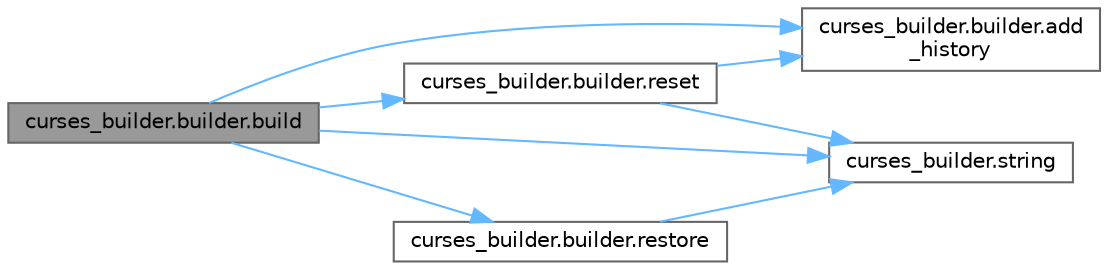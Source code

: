 digraph "curses_builder.builder.build"
{
 // LATEX_PDF_SIZE
  bgcolor="transparent";
  edge [fontname=Helvetica,fontsize=10,labelfontname=Helvetica,labelfontsize=10];
  node [fontname=Helvetica,fontsize=10,shape=box,height=0.2,width=0.4];
  rankdir="LR";
  Node1 [label="curses_builder.builder.build",height=0.2,width=0.4,color="gray40", fillcolor="grey60", style="filled", fontcolor="black",tooltip=" "];
  Node1 -> Node2 [color="steelblue1",style="solid"];
  Node2 [label="curses_builder.builder.add\l_history",height=0.2,width=0.4,color="grey40", fillcolor="white", style="filled",URL="$df/dc0/classcurses__builder_1_1builder.html#a880c4cef30ad4afc828da33d5dbedb61",tooltip=" "];
  Node1 -> Node3 [color="steelblue1",style="solid"];
  Node3 [label="curses_builder.builder.reset",height=0.2,width=0.4,color="grey40", fillcolor="white", style="filled",URL="$df/dc0/classcurses__builder_1_1builder.html#aeb5d535168cddf2f5fd605f9829d9e0c",tooltip=" "];
  Node3 -> Node2 [color="steelblue1",style="solid"];
  Node3 -> Node4 [color="steelblue1",style="solid"];
  Node4 [label="curses_builder.string",height=0.2,width=0.4,color="grey40", fillcolor="white", style="filled",URL="$d0/d70/namespacecurses__builder.html#aa6d6a336afddb8314b70939716b88ed1",tooltip=" "];
  Node1 -> Node5 [color="steelblue1",style="solid"];
  Node5 [label="curses_builder.builder.restore",height=0.2,width=0.4,color="grey40", fillcolor="white", style="filled",URL="$df/dc0/classcurses__builder_1_1builder.html#aab9bc3c66fbac9d7e7bdc61e60230307",tooltip=" "];
  Node5 -> Node4 [color="steelblue1",style="solid"];
  Node1 -> Node4 [color="steelblue1",style="solid"];
}
